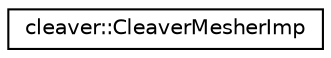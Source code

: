 digraph "Graphical Class Hierarchy"
{
  edge [fontname="Helvetica",fontsize="10",labelfontname="Helvetica",labelfontsize="10"];
  node [fontname="Helvetica",fontsize="10",shape=record];
  rankdir="LR";
  Node1 [label="cleaver::CleaverMesherImp",height=0.2,width=0.4,color="black", fillcolor="white", style="filled",URL="$classcleaver_1_1_cleaver_mesher_imp.html"];
}
